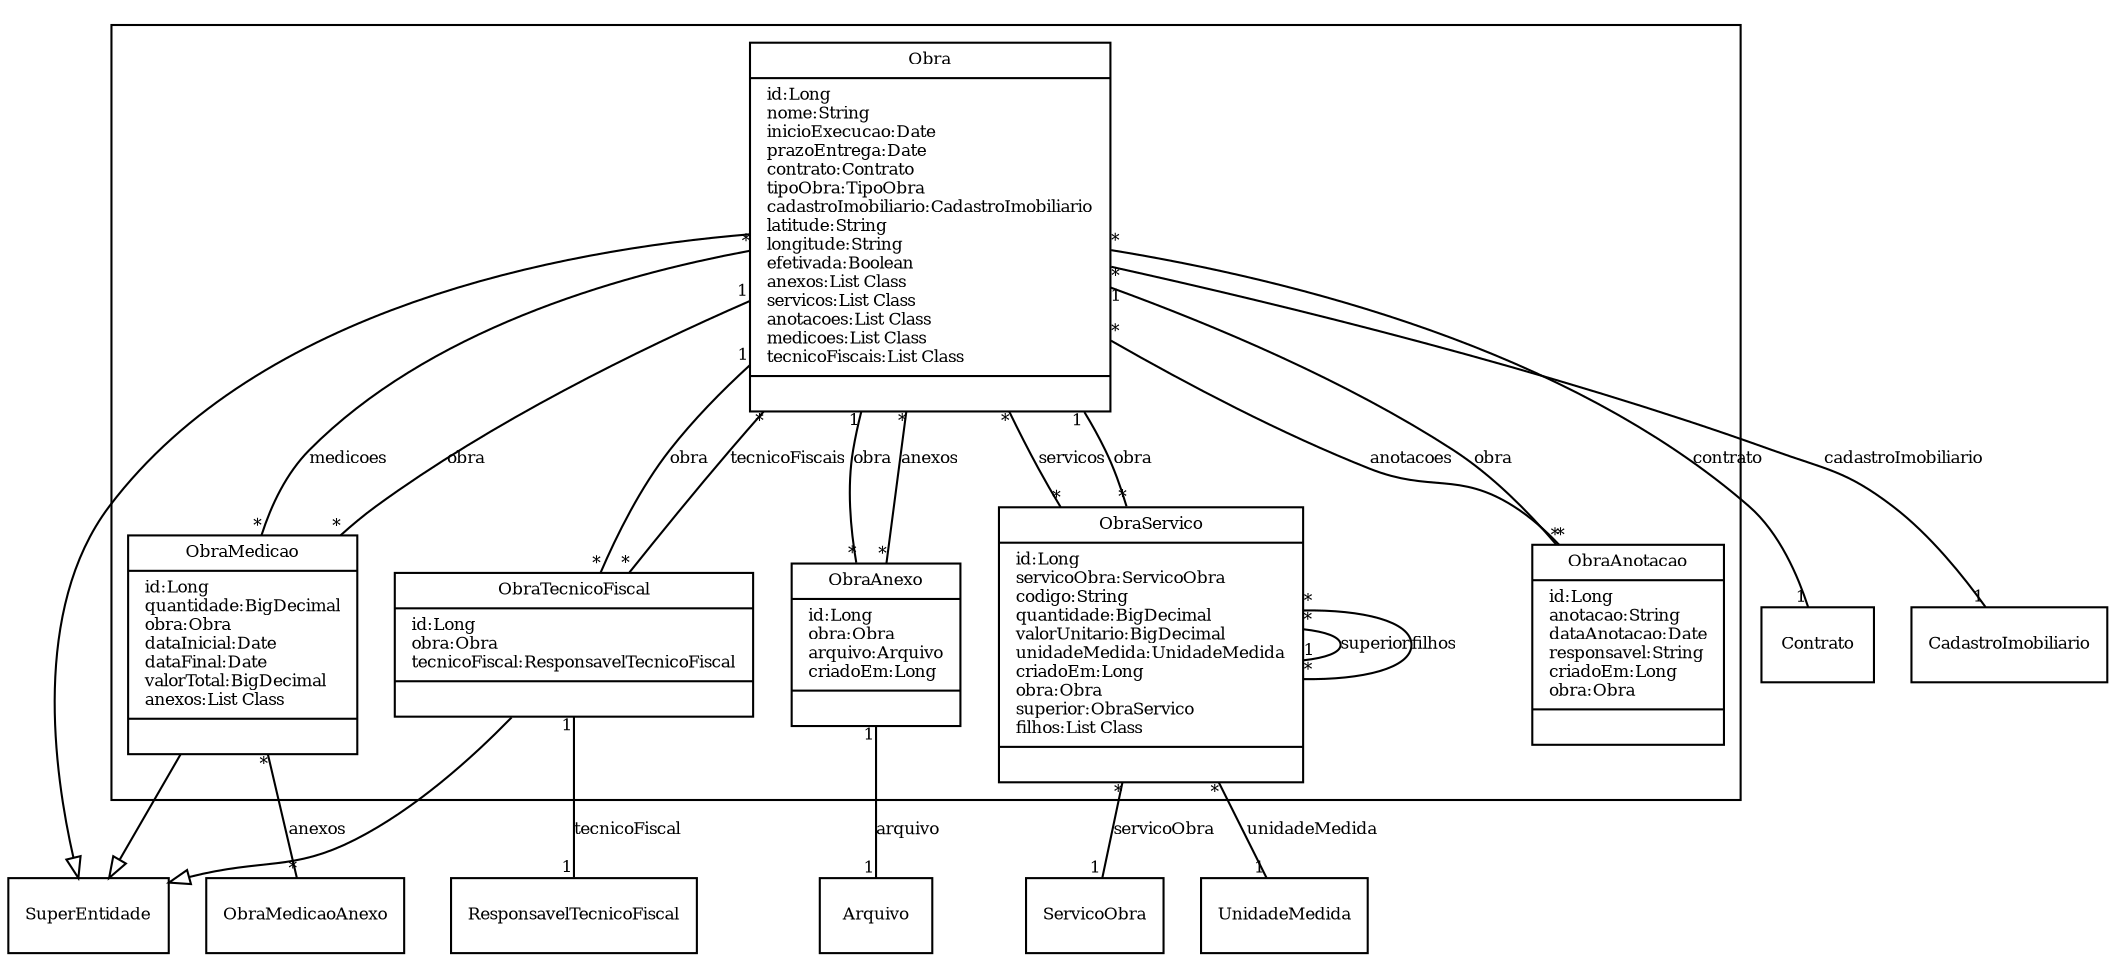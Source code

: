 digraph G{
fontname = "Times-Roman"
fontsize = 8

node [
        fontname = "Times-Roman"
        fontsize = 8
        shape = "record"
]

edge [
        fontname = "Times-Roman"
        fontsize = 8
]

subgraph clusterOBRAS__CADASTRO
{
Obra [label = "{Obra|id:Long\lnome:String\linicioExecucao:Date\lprazoEntrega:Date\lcontrato:Contrato\ltipoObra:TipoObra\lcadastroImobiliario:CadastroImobiliario\llatitude:String\llongitude:String\lefetivada:Boolean\lanexos:List Class\lservicos:List Class\lanotacoes:List Class\lmedicoes:List Class\ltecnicoFiscais:List Class\l|\l}"]
ObraAnexo [label = "{ObraAnexo|id:Long\lobra:Obra\larquivo:Arquivo\lcriadoEm:Long\l|\l}"]
ObraServico [label = "{ObraServico|id:Long\lservicoObra:ServicoObra\lcodigo:String\lquantidade:BigDecimal\lvalorUnitario:BigDecimal\lunidadeMedida:UnidadeMedida\lcriadoEm:Long\lobra:Obra\lsuperior:ObraServico\lfilhos:List Class\l|\l}"]
ObraAnotacao [label = "{ObraAnotacao|id:Long\lanotacao:String\ldataAnotacao:Date\lresponsavel:String\lcriadoEm:Long\lobra:Obra\l|\l}"]
ObraMedicao [label = "{ObraMedicao|id:Long\lquantidade:BigDecimal\lobra:Obra\ldataInicial:Date\ldataFinal:Date\lvalorTotal:BigDecimal\lanexos:List Class\l|\l}"]
ObraTecnicoFiscal [label = "{ObraTecnicoFiscal|id:Long\lobra:Obra\ltecnicoFiscal:ResponsavelTecnicoFiscal\l|\l}"]
}
edge [arrowhead = "none" headlabel = "1" taillabel = "*"] Obra -> Contrato [label = "contrato"]
edge [arrowhead = "none" headlabel = "1" taillabel = "*"] Obra -> CadastroImobiliario [label = "cadastroImobiliario"]
edge [arrowhead = "none" headlabel = "*" taillabel = "*"] Obra -> ObraAnexo [label = "anexos"]
edge [arrowhead = "none" headlabel = "*" taillabel = "*"] Obra -> ObraServico [label = "servicos"]
edge [arrowhead = "none" headlabel = "*" taillabel = "*"] Obra -> ObraAnotacao [label = "anotacoes"]
edge [arrowhead = "none" headlabel = "*" taillabel = "*"] Obra -> ObraMedicao [label = "medicoes"]
edge [arrowhead = "none" headlabel = "*" taillabel = "*"] Obra -> ObraTecnicoFiscal [label = "tecnicoFiscais"]
edge [ arrowhead = "empty" headlabel = "" taillabel = ""] Obra -> SuperEntidade
edge [arrowhead = "none" headlabel = "1" taillabel = "*"] ObraAnexo -> Obra [label = "obra"]
edge [arrowhead = "none" headlabel = "1" taillabel = "1"] ObraAnexo -> Arquivo [label = "arquivo"]
edge [arrowhead = "none" headlabel = "1" taillabel = "*"] ObraServico -> ServicoObra [label = "servicoObra"]
edge [arrowhead = "none" headlabel = "1" taillabel = "*"] ObraServico -> UnidadeMedida [label = "unidadeMedida"]
edge [arrowhead = "none" headlabel = "1" taillabel = "*"] ObraServico -> Obra [label = "obra"]
edge [arrowhead = "none" headlabel = "1" taillabel = "*"] ObraServico -> ObraServico [label = "superior"]
edge [arrowhead = "none" headlabel = "*" taillabel = "*"] ObraServico -> ObraServico [label = "filhos"]
edge [arrowhead = "none" headlabel = "1" taillabel = "*"] ObraAnotacao -> Obra [label = "obra"]
edge [arrowhead = "none" headlabel = "1" taillabel = "*"] ObraMedicao -> Obra [label = "obra"]
edge [arrowhead = "none" headlabel = "*" taillabel = "*"] ObraMedicao -> ObraMedicaoAnexo [label = "anexos"]
edge [ arrowhead = "empty" headlabel = "" taillabel = ""] ObraMedicao -> SuperEntidade
edge [arrowhead = "none" headlabel = "1" taillabel = "*"] ObraTecnicoFiscal -> Obra [label = "obra"]
edge [arrowhead = "none" headlabel = "1" taillabel = "1"] ObraTecnicoFiscal -> ResponsavelTecnicoFiscal [label = "tecnicoFiscal"]
edge [ arrowhead = "empty" headlabel = "" taillabel = ""] ObraTecnicoFiscal -> SuperEntidade
}
